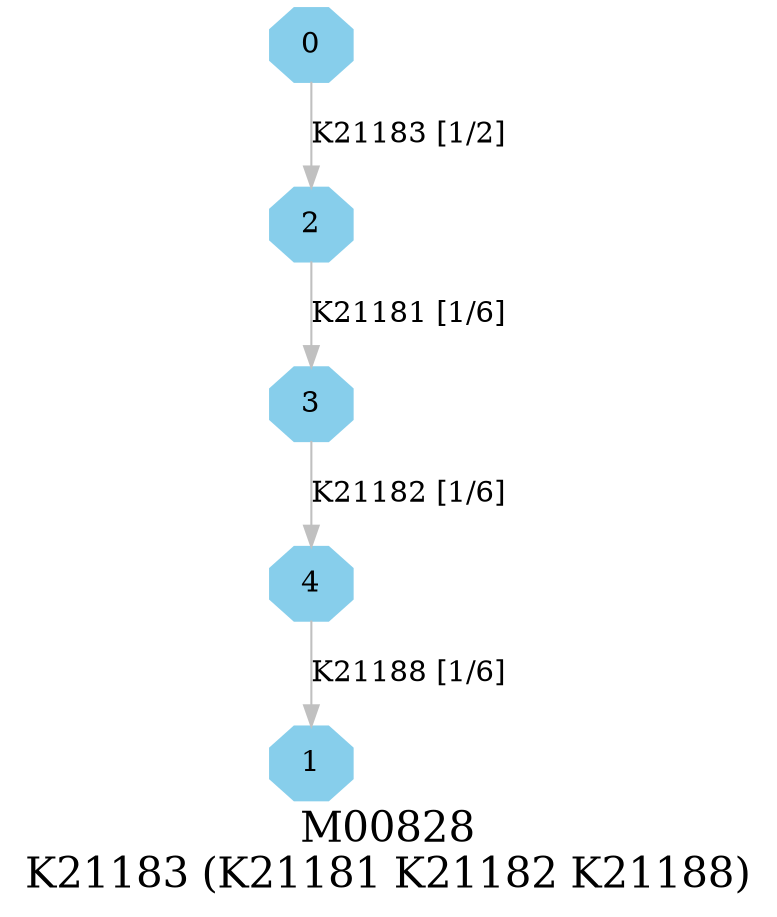 digraph G {
graph [label="M00828
K21183 (K21181 K21182 K21188)",fontsize=20];
node [shape=box,style=filled];
edge [len=3,color=grey];
{node [width=.3,height=.3,shape=octagon,style=filled,color=skyblue] 0 1 2 3 4 }
0 -> 2 [label="K21183 [1/2]"];
2 -> 3 [label="K21181 [1/6]"];
3 -> 4 [label="K21182 [1/6]"];
4 -> 1 [label="K21188 [1/6]"];
}
